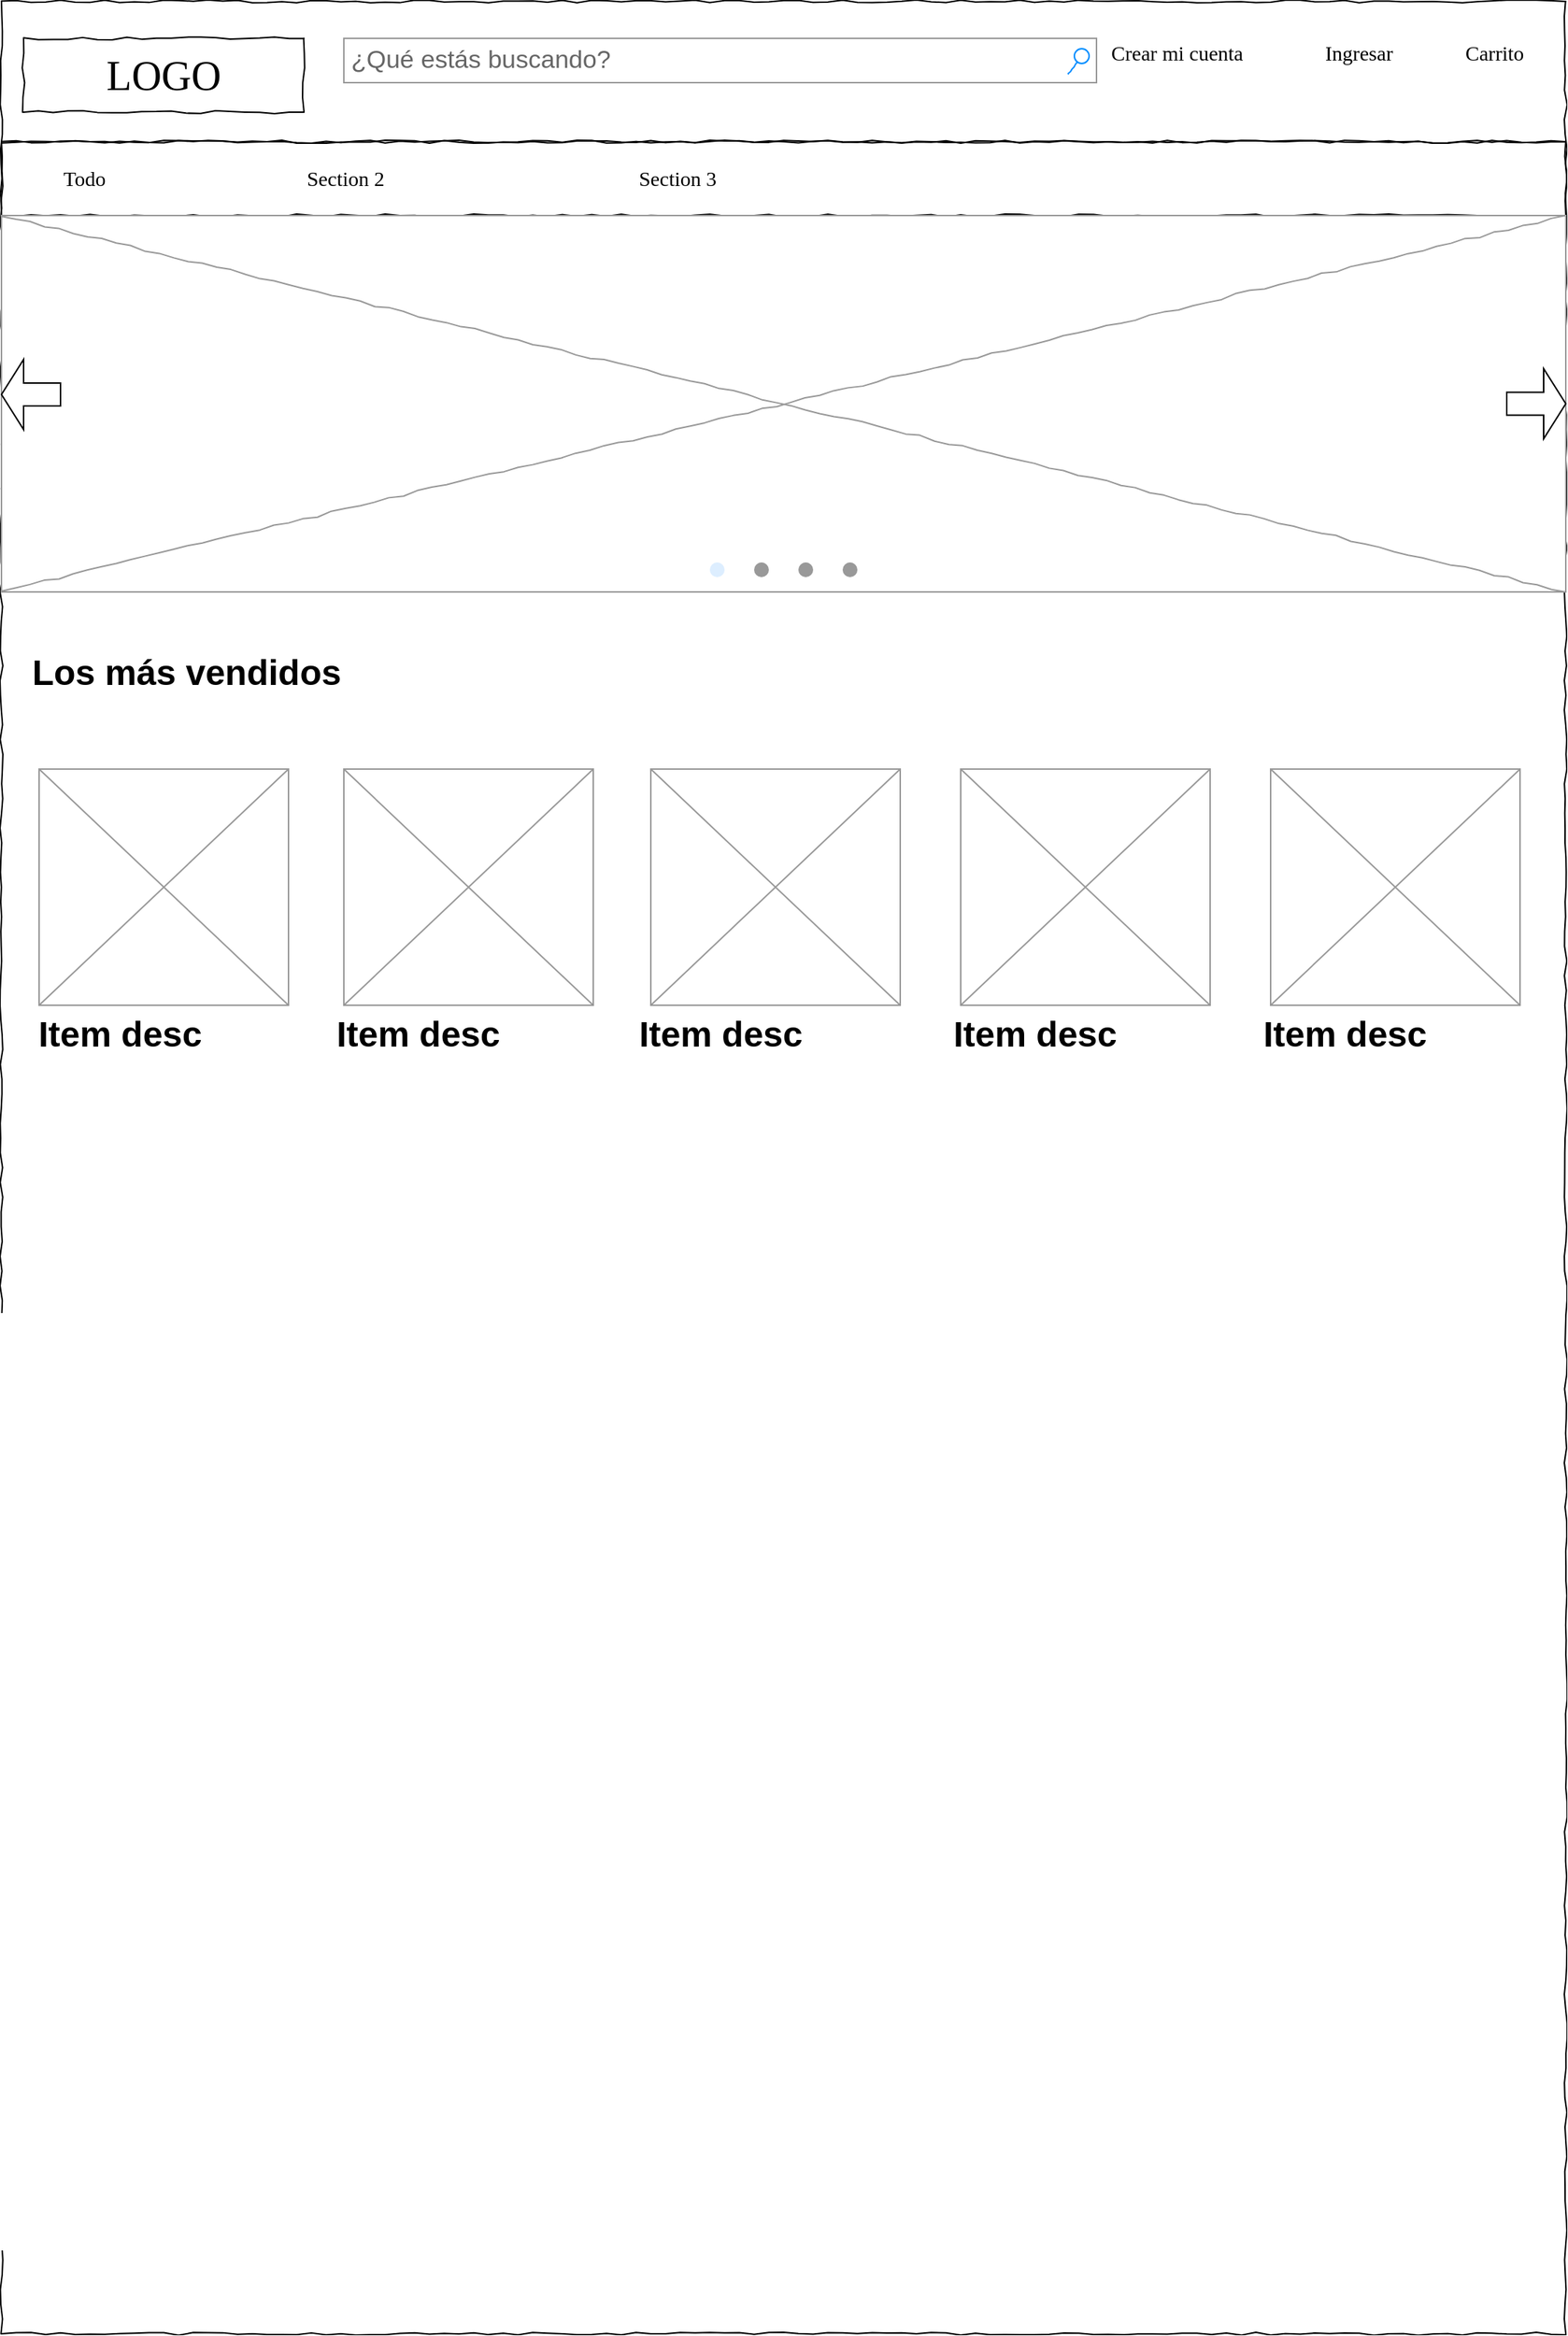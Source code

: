 <mxfile version="14.1.8" type="github">
  <diagram name="Page-1" id="03018318-947c-dd8e-b7a3-06fadd420f32">
    <mxGraphModel dx="1391" dy="866" grid="1" gridSize="10" guides="1" tooltips="1" connect="1" arrows="1" fold="1" page="1" pageScale="1" pageWidth="1100" pageHeight="850" background="#ffffff" math="0" shadow="0">
      <root>
        <mxCell id="0" />
        <mxCell id="1" parent="0" />
        <mxCell id="677b7b8949515195-1" value="" style="whiteSpace=wrap;html=1;rounded=0;shadow=0;labelBackgroundColor=none;strokeColor=#000000;strokeWidth=1;fillColor=none;fontFamily=Verdana;fontSize=12;fontColor=#000000;align=center;comic=1;" parent="1" vertex="1">
          <mxGeometry x="20" y="20" width="1060" height="1580" as="geometry" />
        </mxCell>
        <mxCell id="677b7b8949515195-2" value="LOGO" style="whiteSpace=wrap;html=1;rounded=0;shadow=0;labelBackgroundColor=none;strokeWidth=1;fontFamily=Verdana;fontSize=28;align=center;comic=1;" parent="1" vertex="1">
          <mxGeometry x="35" y="45" width="190" height="50" as="geometry" />
        </mxCell>
        <mxCell id="677b7b8949515195-3" value="¿Qué estás buscando?" style="strokeWidth=1;shadow=0;dashed=0;align=center;html=1;shape=mxgraph.mockup.forms.searchBox;strokeColor=#999999;mainText=;strokeColor2=#008cff;fontColor=#666666;fontSize=17;align=left;spacingLeft=3;rounded=0;labelBackgroundColor=none;comic=1;" parent="1" vertex="1">
          <mxGeometry x="252" y="45" width="510" height="30" as="geometry" />
        </mxCell>
        <mxCell id="677b7b8949515195-4" value="Crear mi cuenta&lt;br&gt;" style="text;html=1;points=[];align=left;verticalAlign=top;spacingTop=-4;fontSize=14;fontFamily=Verdana" parent="1" vertex="1">
          <mxGeometry x="770" y="45" width="60" height="20" as="geometry" />
        </mxCell>
        <mxCell id="677b7b8949515195-5" value="Ingresar&lt;br&gt;" style="text;html=1;points=[];align=left;verticalAlign=top;spacingTop=-4;fontSize=14;fontFamily=Verdana" parent="1" vertex="1">
          <mxGeometry x="915" y="45" width="60" height="20" as="geometry" />
        </mxCell>
        <mxCell id="677b7b8949515195-7" value="Carrito" style="text;html=1;points=[];align=left;verticalAlign=top;spacingTop=-4;fontSize=14;fontFamily=Verdana" parent="1" vertex="1">
          <mxGeometry x="1010" y="45" width="60" height="20" as="geometry" />
        </mxCell>
        <mxCell id="677b7b8949515195-9" value="" style="line;strokeWidth=1;html=1;rounded=0;shadow=0;labelBackgroundColor=none;fillColor=none;fontFamily=Verdana;fontSize=14;fontColor=#000000;align=center;comic=1;" parent="1" vertex="1">
          <mxGeometry x="20" y="110" width="1060" height="10" as="geometry" />
        </mxCell>
        <mxCell id="677b7b8949515195-10" value="" style="whiteSpace=wrap;html=1;rounded=0;shadow=0;labelBackgroundColor=none;strokeWidth=1;fillColor=none;fontFamily=Verdana;fontSize=12;align=center;comic=1;" parent="1" vertex="1">
          <mxGeometry x="20" y="115" width="1060" height="50" as="geometry" />
        </mxCell>
        <mxCell id="677b7b8949515195-11" value="Todo&lt;br&gt;" style="text;html=1;points=[];align=left;verticalAlign=top;spacingTop=-4;fontSize=14;fontFamily=Verdana" parent="1" vertex="1">
          <mxGeometry x="60" y="130" width="60" height="20" as="geometry" />
        </mxCell>
        <mxCell id="677b7b8949515195-12" value="Section 2" style="text;html=1;points=[];align=left;verticalAlign=top;spacingTop=-4;fontSize=14;fontFamily=Verdana" parent="1" vertex="1">
          <mxGeometry x="225" y="130" width="60" height="20" as="geometry" />
        </mxCell>
        <mxCell id="677b7b8949515195-13" value="Section 3" style="text;html=1;points=[];align=left;verticalAlign=top;spacingTop=-4;fontSize=14;fontFamily=Verdana" parent="1" vertex="1">
          <mxGeometry x="450" y="130" width="60" height="20" as="geometry" />
        </mxCell>
        <mxCell id="677b7b8949515195-16" value="" style="verticalLabelPosition=bottom;shadow=0;dashed=0;align=center;html=1;verticalAlign=top;strokeWidth=1;shape=mxgraph.mockup.graphics.simpleIcon;strokeColor=#999999;rounded=0;labelBackgroundColor=none;fontFamily=Verdana;fontSize=14;fontColor=#000000;comic=1;" parent="1" vertex="1">
          <mxGeometry x="20" y="165" width="1060" height="255" as="geometry" />
        </mxCell>
        <mxCell id="LxZAGJg_ZRrgHYEx7WZz-49" value="" style="shape=singleArrow;direction=west;whiteSpace=wrap;html=1;arrowWidth=0.326;arrowSize=0.375;" vertex="1" parent="1">
          <mxGeometry x="20" y="262.5" width="40" height="47.5" as="geometry" />
        </mxCell>
        <mxCell id="LxZAGJg_ZRrgHYEx7WZz-50" value="" style="shape=singleArrow;direction=east;whiteSpace=wrap;html=1;arrowWidth=0.326;arrowSize=0.375;" vertex="1" parent="1">
          <mxGeometry x="1040" y="268.75" width="40" height="47.5" as="geometry" />
        </mxCell>
        <mxCell id="LxZAGJg_ZRrgHYEx7WZz-52" value="" style="verticalLabelPosition=bottom;shadow=0;dashed=0;align=center;html=1;verticalAlign=top;strokeWidth=1;shape=mxgraph.mockup.navigation.pageControl;fillColor=#999999;strokeColor=#ddeeff;" vertex="1" parent="1">
          <mxGeometry x="500" y="390" width="100" height="30" as="geometry" />
        </mxCell>
        <mxCell id="LxZAGJg_ZRrgHYEx7WZz-89" value="" style="verticalLabelPosition=bottom;shadow=0;dashed=0;align=center;html=1;verticalAlign=top;strokeWidth=1;shape=mxgraph.mockup.graphics.simpleIcon;strokeColor=#999999;fillColor=#ffffff;" vertex="1" parent="1">
          <mxGeometry x="45.5" y="540" width="169" height="160" as="geometry" />
        </mxCell>
        <mxCell id="LxZAGJg_ZRrgHYEx7WZz-103" value="" style="verticalLabelPosition=bottom;shadow=0;dashed=0;align=center;html=1;verticalAlign=top;strokeWidth=1;shape=mxgraph.mockup.graphics.simpleIcon;strokeColor=#999999;fillColor=#ffffff;" vertex="1" parent="1">
          <mxGeometry x="252" y="540" width="169" height="160" as="geometry" />
        </mxCell>
        <mxCell id="LxZAGJg_ZRrgHYEx7WZz-104" value="" style="verticalLabelPosition=bottom;shadow=0;dashed=0;align=center;html=1;verticalAlign=top;strokeWidth=1;shape=mxgraph.mockup.graphics.simpleIcon;strokeColor=#999999;fillColor=#ffffff;" vertex="1" parent="1">
          <mxGeometry x="460" y="540" width="169" height="160" as="geometry" />
        </mxCell>
        <mxCell id="LxZAGJg_ZRrgHYEx7WZz-105" value="" style="verticalLabelPosition=bottom;shadow=0;dashed=0;align=center;html=1;verticalAlign=top;strokeWidth=1;shape=mxgraph.mockup.graphics.simpleIcon;strokeColor=#999999;fillColor=#ffffff;" vertex="1" parent="1">
          <mxGeometry x="670" y="540" width="169" height="160" as="geometry" />
        </mxCell>
        <mxCell id="LxZAGJg_ZRrgHYEx7WZz-106" value="" style="verticalLabelPosition=bottom;shadow=0;dashed=0;align=center;html=1;verticalAlign=top;strokeWidth=1;shape=mxgraph.mockup.graphics.simpleIcon;strokeColor=#999999;fillColor=#ffffff;" vertex="1" parent="1">
          <mxGeometry x="880" y="540" width="169" height="160" as="geometry" />
        </mxCell>
        <mxCell id="LxZAGJg_ZRrgHYEx7WZz-109" value="Los más vendidos" style="text;strokeColor=none;fillColor=none;html=1;fontSize=24;fontStyle=1;verticalAlign=middle;align=center;" vertex="1" parent="1">
          <mxGeometry x="80" y="450" width="130" height="50" as="geometry" />
        </mxCell>
        <mxCell id="LxZAGJg_ZRrgHYEx7WZz-110" value="Item desc" style="text;strokeColor=none;fillColor=none;html=1;fontSize=24;fontStyle=1;verticalAlign=middle;align=center;" vertex="1" parent="1">
          <mxGeometry x="50" y="700" width="100" height="40" as="geometry" />
        </mxCell>
        <mxCell id="LxZAGJg_ZRrgHYEx7WZz-111" value="Item desc" style="text;strokeColor=none;fillColor=none;html=1;fontSize=24;fontStyle=1;verticalAlign=middle;align=center;" vertex="1" parent="1">
          <mxGeometry x="252" y="700" width="100" height="40" as="geometry" />
        </mxCell>
        <mxCell id="LxZAGJg_ZRrgHYEx7WZz-112" value="Item desc" style="text;strokeColor=none;fillColor=none;html=1;fontSize=24;fontStyle=1;verticalAlign=middle;align=center;" vertex="1" parent="1">
          <mxGeometry x="457" y="700" width="100" height="40" as="geometry" />
        </mxCell>
        <mxCell id="LxZAGJg_ZRrgHYEx7WZz-113" value="Item desc" style="text;strokeColor=none;fillColor=none;html=1;fontSize=24;fontStyle=1;verticalAlign=middle;align=center;" vertex="1" parent="1">
          <mxGeometry x="670" y="700" width="100" height="40" as="geometry" />
        </mxCell>
        <mxCell id="LxZAGJg_ZRrgHYEx7WZz-114" value="Item desc" style="text;strokeColor=none;fillColor=none;html=1;fontSize=24;fontStyle=1;verticalAlign=middle;align=center;" vertex="1" parent="1">
          <mxGeometry x="880" y="700" width="100" height="40" as="geometry" />
        </mxCell>
      </root>
    </mxGraphModel>
  </diagram>
</mxfile>
